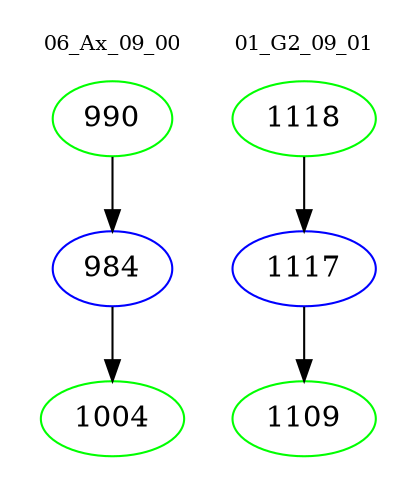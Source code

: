 digraph{
subgraph cluster_0 {
color = white
label = "06_Ax_09_00";
fontsize=10;
T0_990 [label="990", color="green"]
T0_990 -> T0_984 [color="black"]
T0_984 [label="984", color="blue"]
T0_984 -> T0_1004 [color="black"]
T0_1004 [label="1004", color="green"]
}
subgraph cluster_1 {
color = white
label = "01_G2_09_01";
fontsize=10;
T1_1118 [label="1118", color="green"]
T1_1118 -> T1_1117 [color="black"]
T1_1117 [label="1117", color="blue"]
T1_1117 -> T1_1109 [color="black"]
T1_1109 [label="1109", color="green"]
}
}
